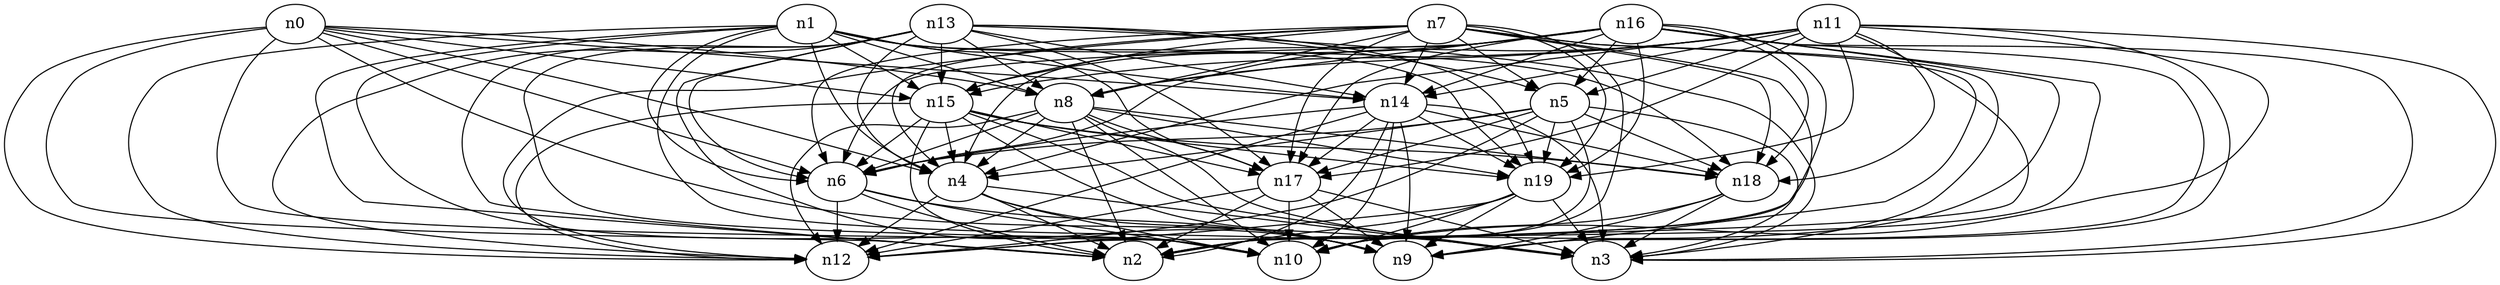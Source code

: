digraph "" {
	n0 -> n2;
	n0 -> n3;
	n0 -> n4;
	n0 -> n6;
	n0 -> n8;
	n0 -> n10;
	n0 -> n12;
	n0 -> n14;
	n0 -> n15;
	n1 -> n2;
	n1 -> n4;
	n1 -> n6;
	n1 -> n8;
	n1 -> n9;
	n1 -> n10;
	n1 -> n12;
	n1 -> n14;
	n1 -> n15;
	n1 -> n17;
	n1 -> n18;
	n1 -> n19;
	n4 -> n2;
	n4 -> n3;
	n4 -> n9;
	n4 -> n10;
	n4 -> n12;
	n5 -> n2;
	n5 -> n3;
	n5 -> n4;
	n5 -> n6;
	n5 -> n12;
	n5 -> n17;
	n5 -> n18;
	n5 -> n19;
	n6 -> n2;
	n6 -> n9;
	n6 -> n10;
	n6 -> n12;
	n7 -> n2;
	n7 -> n3;
	n7 -> n4;
	n7 -> n5;
	n7 -> n6;
	n7 -> n8;
	n7 -> n9;
	n7 -> n10;
	n7 -> n12;
	n7 -> n14;
	n7 -> n15;
	n7 -> n17;
	n7 -> n18;
	n7 -> n19;
	n8 -> n2;
	n8 -> n3;
	n8 -> n4;
	n8 -> n6;
	n8 -> n10;
	n8 -> n12;
	n8 -> n17;
	n8 -> n18;
	n8 -> n19;
	n11 -> n2;
	n11 -> n3;
	n11 -> n4;
	n11 -> n5;
	n11 -> n6;
	n11 -> n8;
	n11 -> n9;
	n11 -> n10;
	n11 -> n14;
	n11 -> n15;
	n11 -> n17;
	n11 -> n18;
	n11 -> n19;
	n13 -> n2;
	n13 -> n3;
	n13 -> n4;
	n13 -> n5;
	n13 -> n6;
	n13 -> n8;
	n13 -> n9;
	n13 -> n10;
	n13 -> n12;
	n13 -> n14;
	n13 -> n15;
	n13 -> n17;
	n13 -> n19;
	n14 -> n2;
	n14 -> n3;
	n14 -> n6;
	n14 -> n9;
	n14 -> n10;
	n14 -> n12;
	n14 -> n17;
	n14 -> n18;
	n14 -> n19;
	n15 -> n2;
	n15 -> n3;
	n15 -> n4;
	n15 -> n6;
	n15 -> n9;
	n15 -> n12;
	n15 -> n17;
	n15 -> n18;
	n15 -> n19;
	n16 -> n2;
	n16 -> n3;
	n16 -> n4;
	n16 -> n5;
	n16 -> n6;
	n16 -> n8;
	n16 -> n9;
	n16 -> n10;
	n16 -> n12;
	n16 -> n14;
	n16 -> n15;
	n16 -> n17;
	n16 -> n18;
	n16 -> n19;
	n17 -> n2;
	n17 -> n3;
	n17 -> n9;
	n17 -> n10;
	n17 -> n12;
	n18 -> n3;
	n18 -> n9;
	n18 -> n10;
	n19 -> n2;
	n19 -> n3;
	n19 -> n9;
	n19 -> n10;
	n19 -> n12;
}
